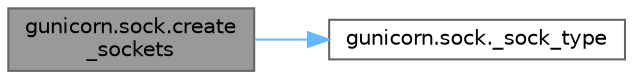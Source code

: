 digraph "gunicorn.sock.create_sockets"
{
 // LATEX_PDF_SIZE
  bgcolor="transparent";
  edge [fontname=Helvetica,fontsize=10,labelfontname=Helvetica,labelfontsize=10];
  node [fontname=Helvetica,fontsize=10,shape=box,height=0.2,width=0.4];
  rankdir="LR";
  Node1 [id="Node000001",label="gunicorn.sock.create\l_sockets",height=0.2,width=0.4,color="gray40", fillcolor="grey60", style="filled", fontcolor="black",tooltip=" "];
  Node1 -> Node2 [id="edge1_Node000001_Node000002",color="steelblue1",style="solid",tooltip=" "];
  Node2 [id="Node000002",label="gunicorn.sock._sock_type",height=0.2,width=0.4,color="grey40", fillcolor="white", style="filled",URL="$namespacegunicorn_1_1sock.html#a3fe6fa3cc3b198917967763b7409ccc3",tooltip=" "];
}
